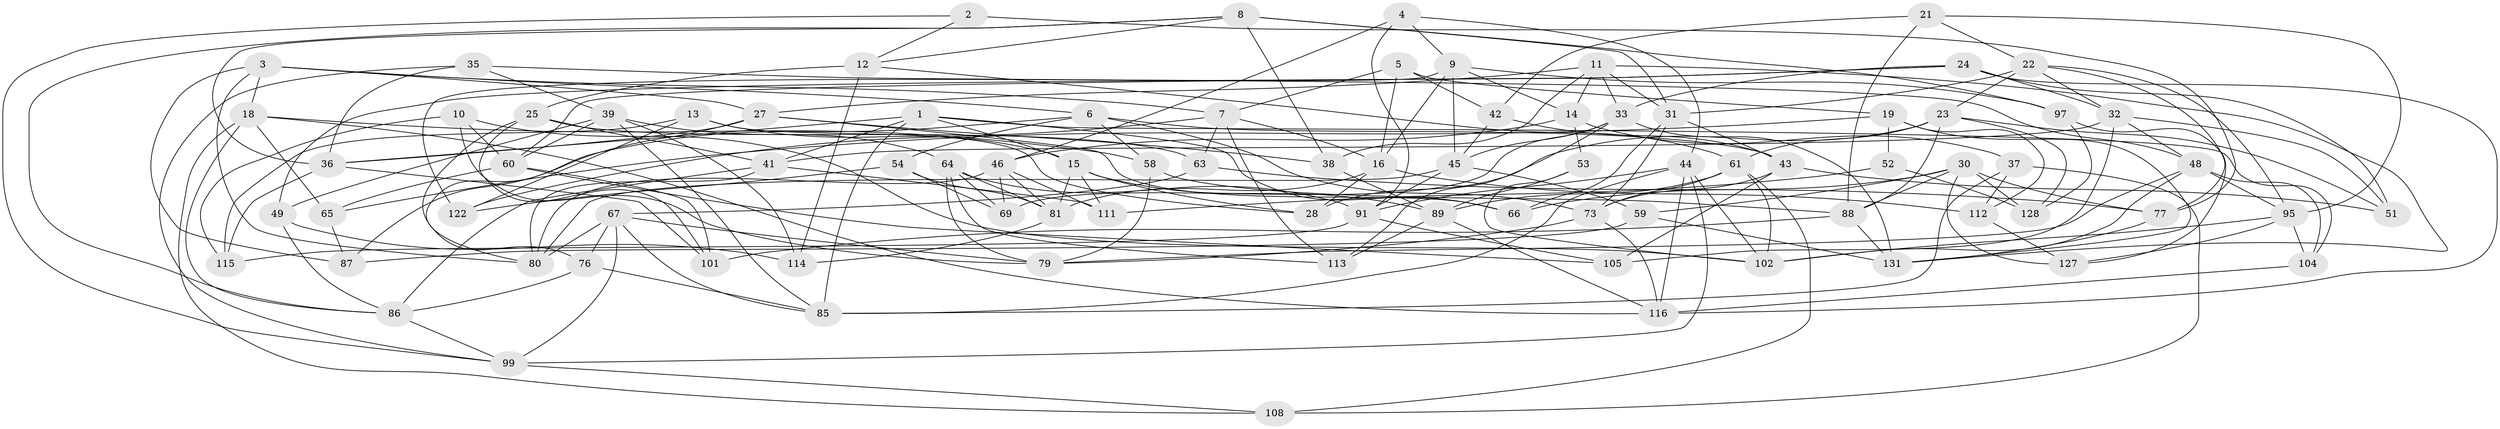 // Generated by graph-tools (version 1.1) at 2025/52/02/27/25 19:52:32]
// undirected, 86 vertices, 217 edges
graph export_dot {
graph [start="1"]
  node [color=gray90,style=filled];
  1 [super="+82"];
  2;
  3 [super="+92"];
  4;
  5;
  6 [super="+34"];
  7 [super="+106"];
  8 [super="+20"];
  9 [super="+26"];
  10;
  11 [super="+68"];
  12 [super="+74"];
  13;
  14 [super="+57"];
  15 [super="+17"];
  16 [super="+50"];
  18 [super="+29"];
  19 [super="+125"];
  21;
  22 [super="+40"];
  23 [super="+100"];
  24 [super="+129"];
  25 [super="+109"];
  27 [super="+103"];
  28;
  30 [super="+55"];
  31 [super="+124"];
  32 [super="+75"];
  33 [super="+83"];
  35;
  36 [super="+70"];
  37;
  38;
  39 [super="+110"];
  41 [super="+47"];
  42;
  43 [super="+62"];
  44 [super="+119"];
  45 [super="+98"];
  46 [super="+56"];
  48 [super="+71"];
  49;
  51;
  52;
  53;
  54;
  58;
  59;
  60 [super="+121"];
  61 [super="+126"];
  63;
  64 [super="+84"];
  65;
  66;
  67 [super="+72"];
  69;
  73 [super="+118"];
  76;
  77 [super="+78"];
  79 [super="+117"];
  80 [super="+93"];
  81 [super="+107"];
  85 [super="+96"];
  86 [super="+123"];
  87;
  88 [super="+133"];
  89 [super="+90"];
  91 [super="+94"];
  95 [super="+135"];
  97;
  99 [super="+132"];
  101;
  102 [super="+130"];
  104;
  105;
  108;
  111;
  112;
  113;
  114;
  115;
  116 [super="+120"];
  122;
  127;
  128;
  131 [super="+134"];
  1 -- 15;
  1 -- 85;
  1 -- 104;
  1 -- 66;
  1 -- 41;
  1 -- 36;
  2 -- 77 [weight=2];
  2 -- 12;
  2 -- 99;
  3 -- 80;
  3 -- 87;
  3 -- 7;
  3 -- 27;
  3 -- 18;
  3 -- 6;
  4 -- 9;
  4 -- 46;
  4 -- 44;
  4 -- 91;
  5 -- 7;
  5 -- 42;
  5 -- 19;
  5 -- 16;
  6 -- 58;
  6 -- 87;
  6 -- 54;
  6 -- 73;
  6 -- 43;
  7 -- 16;
  7 -- 113;
  7 -- 122;
  7 -- 63;
  8 -- 38;
  8 -- 36;
  8 -- 86;
  8 -- 97;
  8 -- 12;
  8 -- 31;
  9 -- 122;
  9 -- 16;
  9 -- 97;
  9 -- 45;
  9 -- 14;
  10 -- 115;
  10 -- 102;
  10 -- 60;
  10 -- 79;
  11 -- 131;
  11 -- 14;
  11 -- 27;
  11 -- 33;
  11 -- 38;
  11 -- 31;
  12 -- 61;
  12 -- 25 [weight=2];
  12 -- 114;
  13 -- 28;
  13 -- 115;
  13 -- 122;
  13 -- 15;
  14 -- 37;
  14 -- 53 [weight=2];
  14 -- 46;
  15 -- 28;
  15 -- 89;
  15 -- 111;
  15 -- 81;
  16 -- 28;
  16 -- 81;
  16 -- 112;
  18 -- 65;
  18 -- 108;
  18 -- 58;
  18 -- 86;
  18 -- 116;
  19 -- 52 [weight=2];
  19 -- 112;
  19 -- 131;
  19 -- 65;
  21 -- 95;
  21 -- 22;
  21 -- 42;
  21 -- 88;
  22 -- 31;
  22 -- 95;
  22 -- 77;
  22 -- 23;
  22 -- 32;
  23 -- 128;
  23 -- 88;
  23 -- 51;
  23 -- 28;
  23 -- 61;
  24 -- 116;
  24 -- 51;
  24 -- 49;
  24 -- 60;
  24 -- 33;
  24 -- 32;
  25 -- 101;
  25 -- 41;
  25 -- 76;
  25 -- 63;
  27 -- 80;
  27 -- 66;
  27 -- 38;
  27 -- 36;
  30 -- 59;
  30 -- 127;
  30 -- 77;
  30 -- 128;
  30 -- 66;
  30 -- 88;
  31 -- 73;
  31 -- 43;
  31 -- 66;
  32 -- 105;
  32 -- 41;
  32 -- 51;
  32 -- 48;
  33 -- 131;
  33 -- 69;
  33 -- 113;
  33 -- 45;
  35 -- 48;
  35 -- 39;
  35 -- 36;
  35 -- 99;
  36 -- 101;
  36 -- 115;
  37 -- 108;
  37 -- 112;
  37 -- 85;
  38 -- 89;
  39 -- 114;
  39 -- 49;
  39 -- 64;
  39 -- 60;
  39 -- 85;
  41 -- 80;
  41 -- 111;
  41 -- 86;
  42 -- 45;
  42 -- 43;
  43 -- 51;
  43 -- 105;
  43 -- 73;
  44 -- 91;
  44 -- 102;
  44 -- 116;
  44 -- 99;
  44 -- 85;
  45 -- 59;
  45 -- 91;
  45 -- 80;
  46 -- 111;
  46 -- 80;
  46 -- 81;
  46 -- 69;
  48 -- 79;
  48 -- 104;
  48 -- 95;
  48 -- 102;
  49 -- 114;
  49 -- 86;
  52 -- 128;
  52 -- 111;
  53 -- 89;
  53 -- 102;
  54 -- 69;
  54 -- 122;
  54 -- 81;
  58 -- 88;
  58 -- 79;
  59 -- 131;
  59 -- 87;
  60 -- 65;
  60 -- 105;
  60 -- 101;
  61 -- 102;
  61 -- 73;
  61 -- 89;
  61 -- 108;
  63 -- 77;
  63 -- 67;
  64 -- 81;
  64 -- 113;
  64 -- 69;
  64 -- 79;
  64 -- 91;
  65 -- 87;
  67 -- 99;
  67 -- 85;
  67 -- 80;
  67 -- 76;
  67 -- 79;
  73 -- 79;
  73 -- 116;
  76 -- 86;
  76 -- 85;
  77 -- 131;
  81 -- 114;
  86 -- 99;
  88 -- 101;
  88 -- 131;
  89 -- 113;
  89 -- 116;
  91 -- 105;
  91 -- 115;
  95 -- 127;
  95 -- 104;
  95 -- 102;
  97 -- 128;
  97 -- 127;
  99 -- 108;
  104 -- 116;
  112 -- 127;
}
